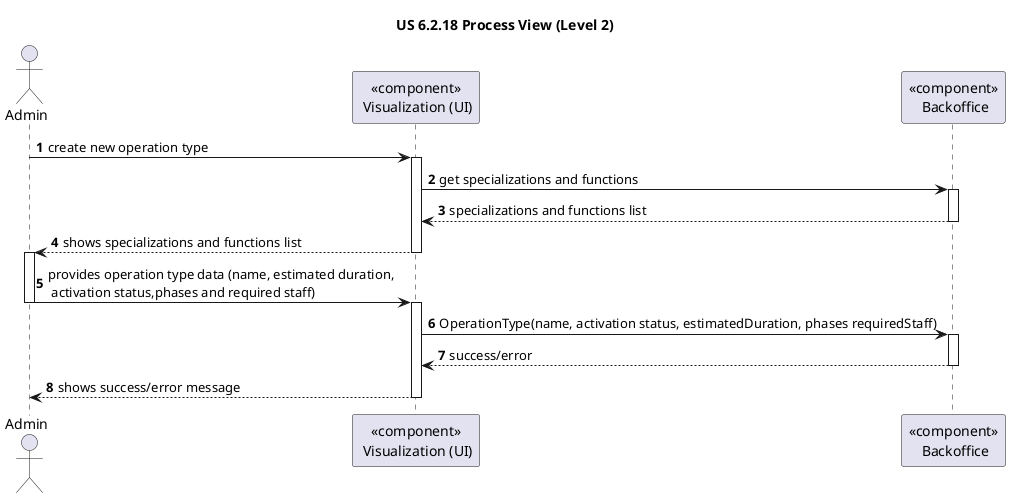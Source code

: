 @startuml
'https://plantuml.com/sequence-diagram

title US 6.2.18 Process View (Level 2)

autonumber

actor Admin
participant "<<component>>\n Visualization (UI)" as UI
participant "<<component>>\n Backoffice" as BACK


Admin -> UI : create new operation type
activate UI

UI -> BACK : get specializations and functions
activate BACK

BACK --> UI : specializations and functions list
deactivate BACK

UI --> Admin : shows specializations and functions list
deactivate UI
activate Admin

Admin -> UI : provides operation type data (name, estimated duration,\n activation status,phases and required staff)
deactivate Admin
activate UI

UI -> BACK : OperationType(name, activation status, estimatedDuration, phases requiredStaff)
activate BACK

BACK --> UI : success/error
deactivate BACK

UI --> Admin : shows success/error message
deactivate UI


@enduml